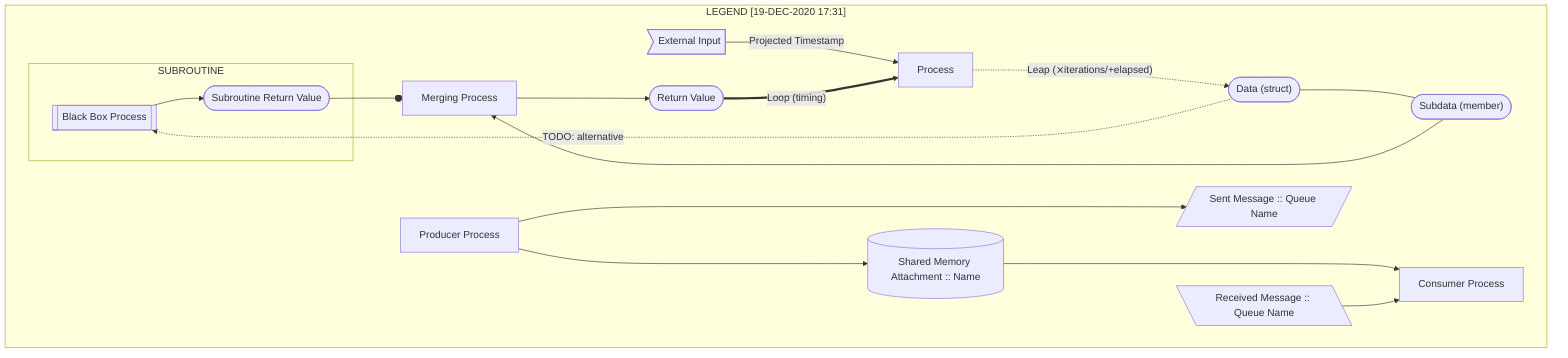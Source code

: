 flowchart TD
	subgraph LEGEND ["LEGEND [19-DEC-2020  17:31]"]
		l_proc_1["Process"]
		l_proc_2["Merging Process"]

		l_input>"External Input"]
		l_data(["Data (struct)"])
		l_data_sub(["Subdata (member)"])
		l_ret_val(["Return Value"])

		l_input -- "Projected Timestamp" --> l_proc_1
		l_proc_1 -. "Leap (⨯iterations/+elapsed)" .-> l_data

		l_data --- l_data_sub
		l_data_sub ----> l_proc_2

		subgraph SUBROUTINE
			ls_proc_1[["Black Box Process"]]
			ls_ret_val(["Subroutine Return Value"])

			ls_proc_1 --> ls_ret_val
		end

		l_data -. "TODO: alternative" ..-> ls_proc_1
		ls_ret_val --o l_proc_2
		l_proc_2 --> l_ret_val

		l_ret_val == "Loop (timing)" ==> l_proc_1


		l_proc_3["Producer Process"]
		l_proc_4["Consumer Process"]
		l_shm_att[("Shared Memory Attachment :: Name")]
		l_msg_en[/Sent Message :: Queue Name/]
		l_msg_deq[\Received Message :: Queue Name\]

		l_proc_3 ---> l_shm_att
		l_shm_att ---> l_proc_4
		l_msg_deq --> l_proc_4
		l_proc_3 ----> l_msg_en

	end